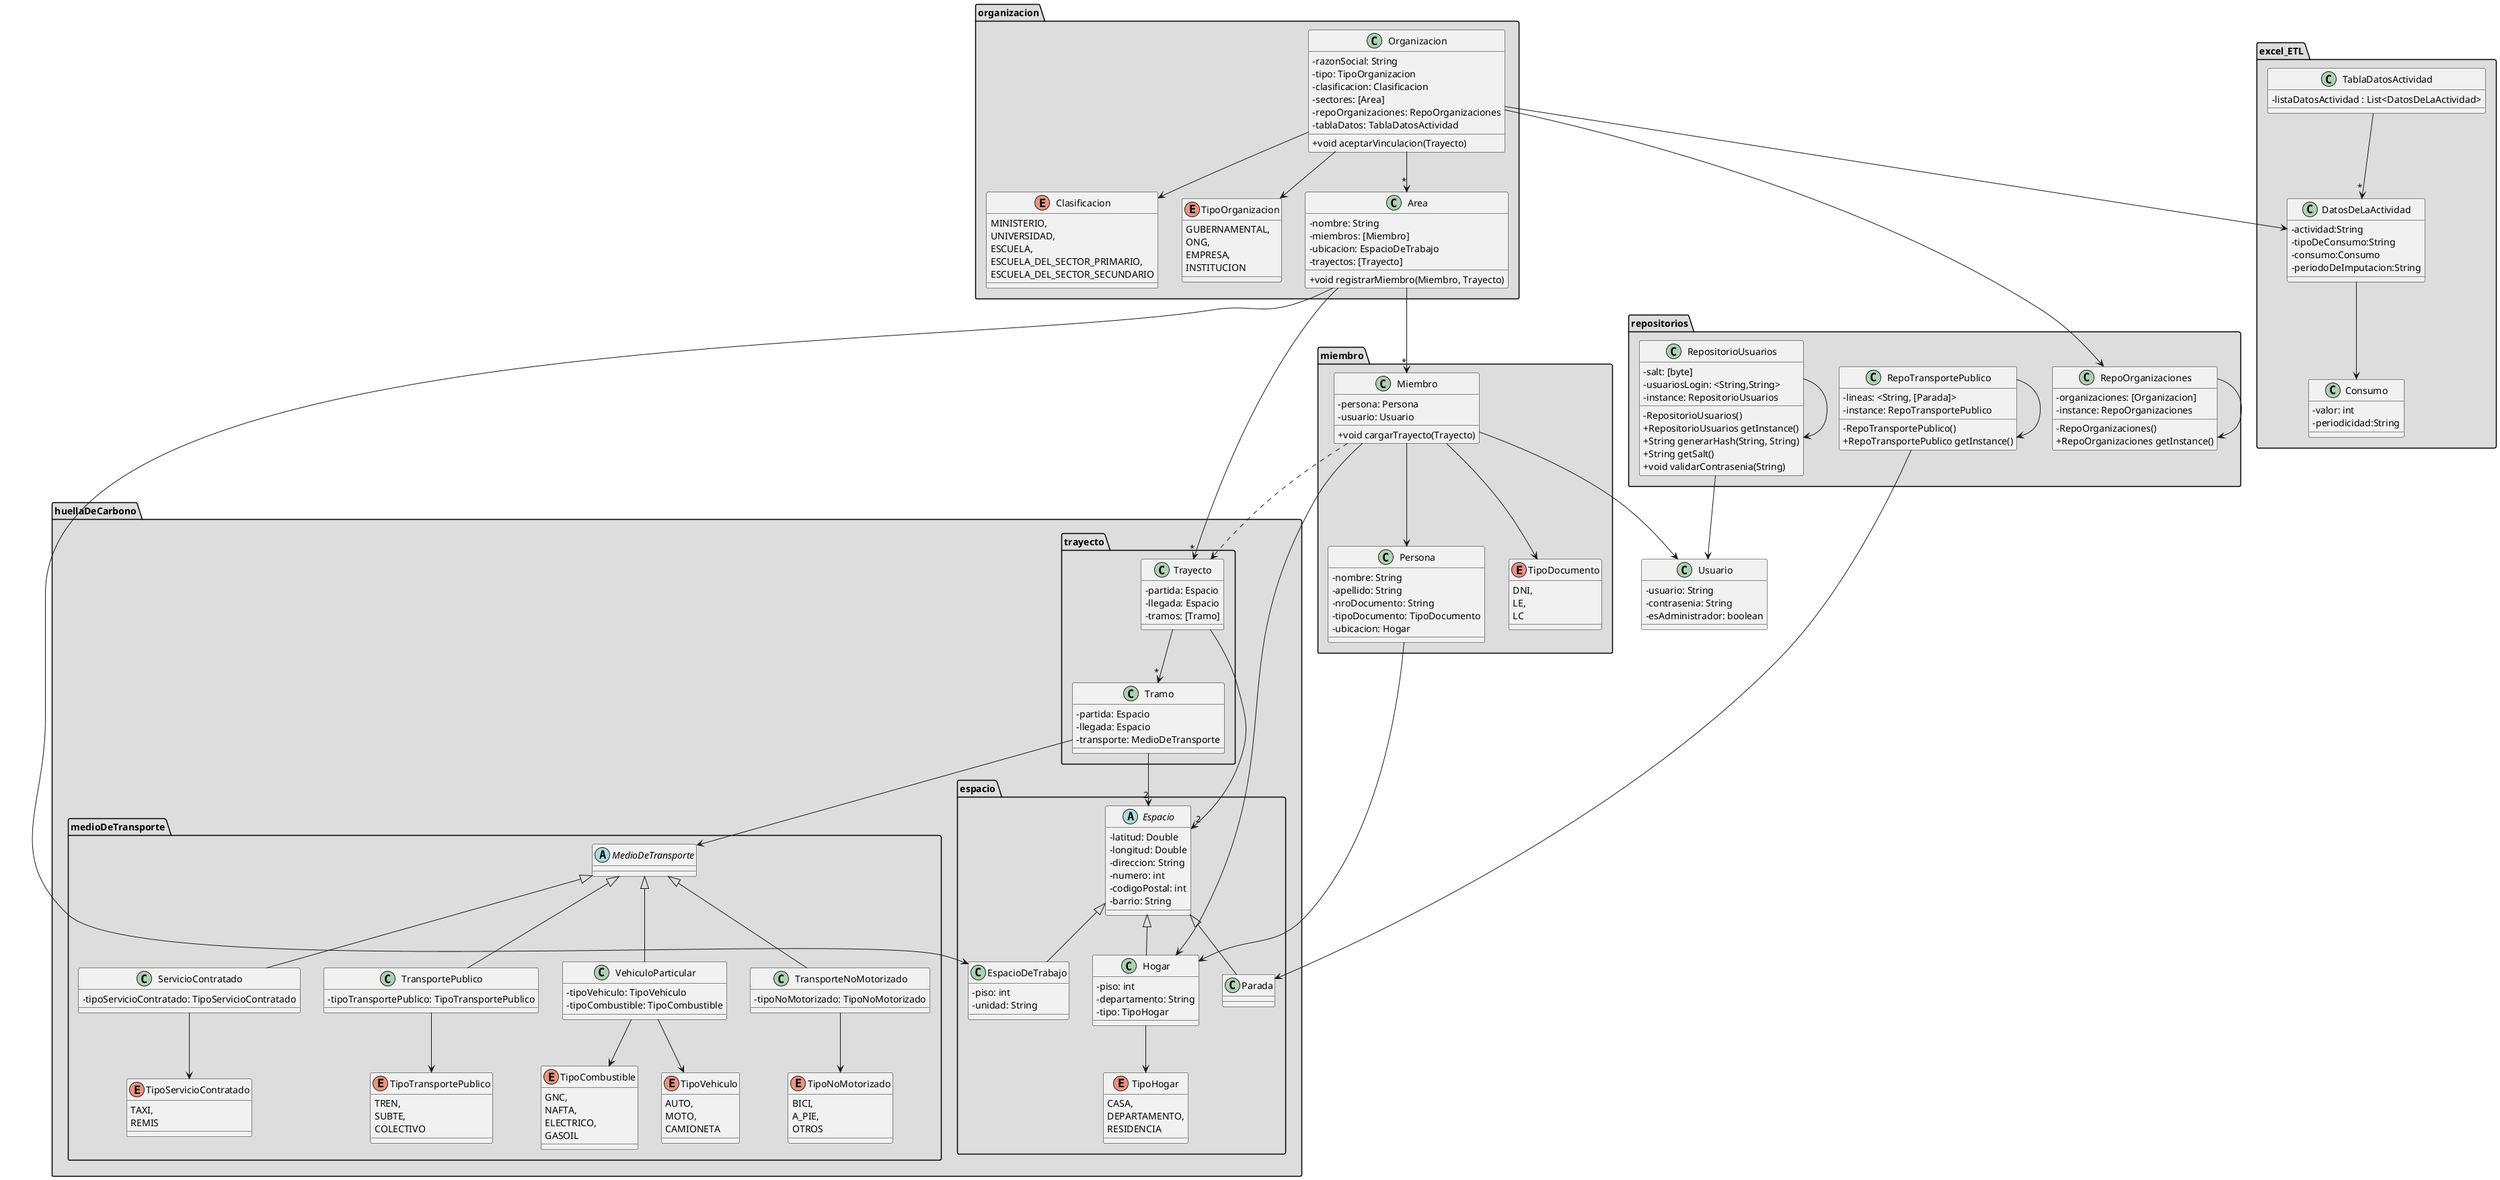@startuml
skinparam classAttributeIconSize 0

package "miembro" #DDDDDD {
    class Persona {
    -nombre: String
    -apellido: String
    -nroDocumento: String
    -tipoDocumento: TipoDocumento
    -ubicacion: Hogar
    }

    class Miembro {
    - persona: Persona
    - usuario: Usuario

    + void cargarTrayecto(Trayecto)

    }

    enum TipoDocumento {
    DNI,
    LE,
    LC
    }
    }

package "organizacion" #DDDDDD {

    class Organizacion {
    -razonSocial: String
    -tipo: TipoOrganizacion
    -clasificacion: Clasificacion
    -sectores: [Area]
    -repoOrganizaciones: RepoOrganizaciones
    -tablaDatos: TablaDatosActividad

    +void aceptarVinculacion(Trayecto)
    }

    class Area {
    -nombre: String
    -miembros: [Miembro]
    -ubicacion: EspacioDeTrabajo
    -trayectos: [Trayecto]

    +void registrarMiembro(Miembro, Trayecto)
    }

    enum Clasificacion {
    MINISTERIO,
    UNIVERSIDAD,
    ESCUELA,
    ESCUELA_DEL_SECTOR_PRIMARIO,
    ESCUELA_DEL_SECTOR_SECUNDARIO
    }

    enum TipoOrganizacion {
    GUBERNAMENTAL,
    ONG,
    EMPRESA,
    INSTITUCION
    }
}

package "repositorios" #DDDDDD {

    class RepoOrganizaciones {
    -organizaciones: [Organizacion]
    -instance: RepoOrganizaciones

    -RepoOrganizaciones()
    +RepoOrganizaciones getInstance()
    }

    class RepoTransportePublico {
    -lineas: <String, [Parada]>
    -instance: RepoTransportePublico

    -RepoTransportePublico()
    +RepoTransportePublico getInstance()
    }

    class RepositorioUsuarios {
    -salt: [byte]
    -usuariosLogin: <String,String>
    - instance: RepositorioUsuarios

    -RepositorioUsuarios()
    +RepositorioUsuarios getInstance()
    +String generarHash(String, String)
    +String getSalt()
    +void validarContrasenia(String)
    }
}

package "huellaDeCarbono" #DDDDDD {

    package "espacio" {
        abstract class Espacio {
        -latitud: Double
        -longitud: Double
        -direccion: String
        -numero: int
        -codigoPostal: int
        -barrio: String
        }

        class Hogar extends Espacio {
        -piso: int
        -departamento: String
        -tipo: TipoHogar
        }

        class Parada extends Espacio {

        }

        class EspacioDeTrabajo extends Espacio {
        -piso: int
        -unidad: String
        }

        enum TipoHogar {
        CASA,
        DEPARTAMENTO,
        RESIDENCIA
        }
    }

    package "medioDeTransporte" {

        abstract class MedioDeTransporte {

        }

        class VehiculoParticular extends MedioDeTransporte {
        -tipoVehiculo: TipoVehiculo
        -tipoCombustible: TipoCombustible
        }

        enum TipoCombustible {
        GNC,
        NAFTA,
        ELECTRICO,
        GASOIL
        }

        enum TipoVehiculo {
        AUTO,
        MOTO,
        CAMIONETA
        }

        class TransporteNoMotorizado extends MedioDeTransporte {
        -tipoNoMotorizado: TipoNoMotorizado
        }

        enum TipoNoMotorizado {
        BICI,
        A_PIE,
        OTROS
        }

        class ServicioContratado extends MedioDeTransporte {
        -tipoServicioContratado: TipoServicioContratado
        }

        enum TipoServicioContratado {
        TAXI,
        REMIS
        }

        class TransportePublico extends MedioDeTransporte {
        -tipoTransportePublico: TipoTransportePublico
        }

        enum TipoTransportePublico {
        TREN,
        SUBTE,
        COLECTIVO
        }

    }

    package "trayecto" {
        class Trayecto {
        -partida: Espacio
        -llegada: Espacio
        -tramos: [Tramo]
        }

        class Tramo {
        -partida: Espacio
        -llegada: Espacio
        -transporte: MedioDeTransporte
        }

    }
}

package "excel_ETL" #DDDDDD {

    class TablaDatosActividad {
    -listaDatosActividad : List<DatosDeLaActividad>
    }

    class DatosDeLaActividad {
    -actividad:String
    -tipoDeConsumo:String
    -consumo:Consumo
    -periodoDeImputacion:String

    }

    class Consumo {
    -valor: int
    -periodicidad:String
    }
}

class Usuario {
-usuario: String
-contrasenia: String
-esAdministrador: boolean
}


Miembro --> TipoDocumento
Miembro --> Hogar
Miembro --> Usuario
Miembro ..> Trayecto

Area --> EspacioDeTrabajo
Area --> "*" Miembro
Area --> "*" Trayecto

RepoOrganizaciones --> RepoOrganizaciones

Organizacion --> "*" Area
Organizacion --> TipoOrganizacion
Organizacion --> Clasificacion
Organizacion --> RepoOrganizaciones
Organizacion --> DatosDeLaActividad

Trayecto --> "2" Espacio
Trayecto --> "*" Tramo

DatosDeLaActividad --> Consumo

TablaDatosActividad --> "*" DatosDeLaActividad

Tramo --> "2" Espacio
Tramo --> MedioDeTransporte

Hogar --> TipoHogar

VehiculoParticular --> TipoVehiculo
VehiculoParticular --> TipoCombustible

ServicioContratado --> TipoServicioContratado

TransportePublico --> TipoTransportePublico

TransporteNoMotorizado --> TipoNoMotorizado

RepositorioUsuarios --> Usuario
RepositorioUsuarios --> RepositorioUsuarios

RepoTransportePublico --> Parada
RepoTransportePublico --> RepoTransportePublico

Miembro --> Persona

Persona --> Hogar

@enduml